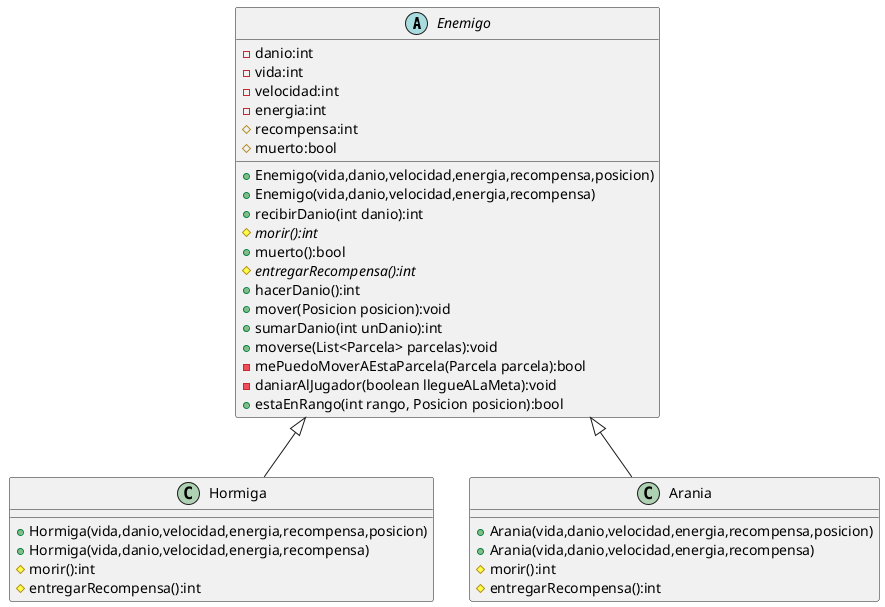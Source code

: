 @startuml

abstract Enemigo {
    -danio:int
    -vida:int
    -velocidad:int
    -energia:int
    #recompensa:int
    #muerto:bool
    +Enemigo(vida,danio,velocidad,energia,recompensa,posicion)
    +Enemigo(vida,danio,velocidad,energia,recompensa)
    +recibirDanio(int danio):int
    {abstract}#morir():int
    +muerto():bool
    {abstract}#entregarRecompensa():int
    +hacerDanio():int
    +mover(Posicion posicion):void
    +sumarDanio(int unDanio):int
    +moverse(List<Parcela> parcelas):void
    -mePuedoMoverAEstaParcela(Parcela parcela):bool
    -daniarAlJugador(boolean llegueALaMeta):void
    +estaEnRango(int rango, Posicion posicion):bool
}

class Hormiga {
    +Hormiga(vida,danio,velocidad,energia,recompensa,posicion)
    +Hormiga(vida,danio,velocidad,energia,recompensa)
    #morir():int
    #entregarRecompensa():int
}

class Arania {
    +Arania(vida,danio,velocidad,energia,recompensa,posicion)
    +Arania(vida,danio,velocidad,energia,recompensa)
    #morir():int
    #entregarRecompensa():int
}

Enemigo <|-- Hormiga
Enemigo <|-- Arania
@enduml